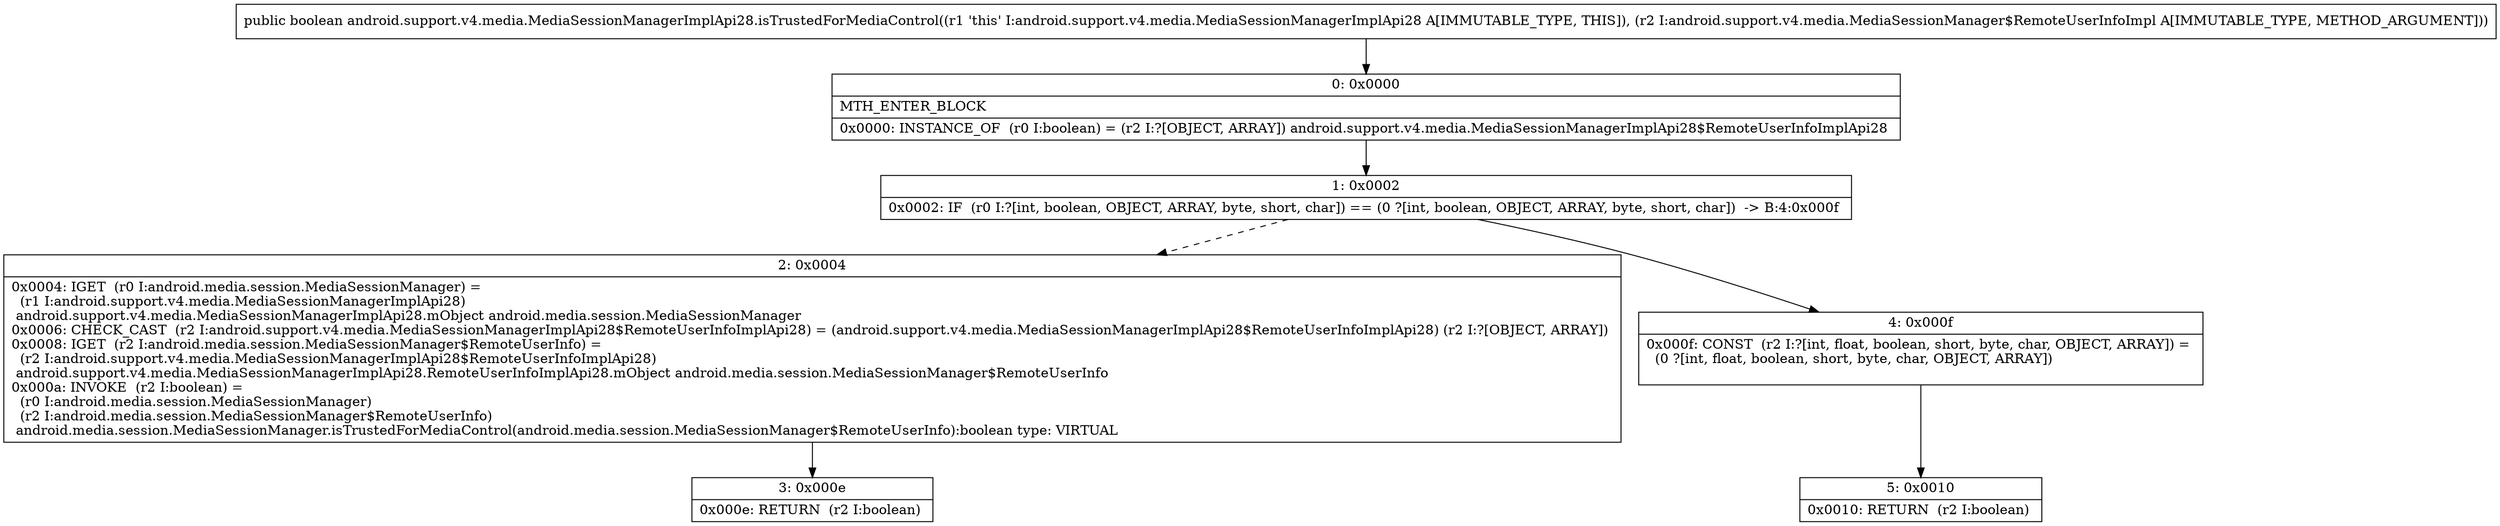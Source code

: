 digraph "CFG forandroid.support.v4.media.MediaSessionManagerImplApi28.isTrustedForMediaControl(Landroid\/support\/v4\/media\/MediaSessionManager$RemoteUserInfoImpl;)Z" {
Node_0 [shape=record,label="{0\:\ 0x0000|MTH_ENTER_BLOCK\l|0x0000: INSTANCE_OF  (r0 I:boolean) = (r2 I:?[OBJECT, ARRAY]) android.support.v4.media.MediaSessionManagerImplApi28$RemoteUserInfoImplApi28 \l}"];
Node_1 [shape=record,label="{1\:\ 0x0002|0x0002: IF  (r0 I:?[int, boolean, OBJECT, ARRAY, byte, short, char]) == (0 ?[int, boolean, OBJECT, ARRAY, byte, short, char])  \-\> B:4:0x000f \l}"];
Node_2 [shape=record,label="{2\:\ 0x0004|0x0004: IGET  (r0 I:android.media.session.MediaSessionManager) = \l  (r1 I:android.support.v4.media.MediaSessionManagerImplApi28)\l android.support.v4.media.MediaSessionManagerImplApi28.mObject android.media.session.MediaSessionManager \l0x0006: CHECK_CAST  (r2 I:android.support.v4.media.MediaSessionManagerImplApi28$RemoteUserInfoImplApi28) = (android.support.v4.media.MediaSessionManagerImplApi28$RemoteUserInfoImplApi28) (r2 I:?[OBJECT, ARRAY]) \l0x0008: IGET  (r2 I:android.media.session.MediaSessionManager$RemoteUserInfo) = \l  (r2 I:android.support.v4.media.MediaSessionManagerImplApi28$RemoteUserInfoImplApi28)\l android.support.v4.media.MediaSessionManagerImplApi28.RemoteUserInfoImplApi28.mObject android.media.session.MediaSessionManager$RemoteUserInfo \l0x000a: INVOKE  (r2 I:boolean) = \l  (r0 I:android.media.session.MediaSessionManager)\l  (r2 I:android.media.session.MediaSessionManager$RemoteUserInfo)\l android.media.session.MediaSessionManager.isTrustedForMediaControl(android.media.session.MediaSessionManager$RemoteUserInfo):boolean type: VIRTUAL \l}"];
Node_3 [shape=record,label="{3\:\ 0x000e|0x000e: RETURN  (r2 I:boolean) \l}"];
Node_4 [shape=record,label="{4\:\ 0x000f|0x000f: CONST  (r2 I:?[int, float, boolean, short, byte, char, OBJECT, ARRAY]) = \l  (0 ?[int, float, boolean, short, byte, char, OBJECT, ARRAY])\l \l}"];
Node_5 [shape=record,label="{5\:\ 0x0010|0x0010: RETURN  (r2 I:boolean) \l}"];
MethodNode[shape=record,label="{public boolean android.support.v4.media.MediaSessionManagerImplApi28.isTrustedForMediaControl((r1 'this' I:android.support.v4.media.MediaSessionManagerImplApi28 A[IMMUTABLE_TYPE, THIS]), (r2 I:android.support.v4.media.MediaSessionManager$RemoteUserInfoImpl A[IMMUTABLE_TYPE, METHOD_ARGUMENT])) }"];
MethodNode -> Node_0;
Node_0 -> Node_1;
Node_1 -> Node_2[style=dashed];
Node_1 -> Node_4;
Node_2 -> Node_3;
Node_4 -> Node_5;
}

